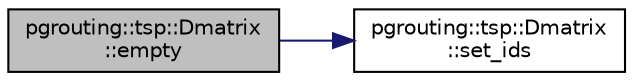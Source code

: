digraph "pgrouting::tsp::Dmatrix::empty"
{
  edge [fontname="Helvetica",fontsize="10",labelfontname="Helvetica",labelfontsize="10"];
  node [fontname="Helvetica",fontsize="10",shape=record];
  rankdir="LR";
  Node23 [label="pgrouting::tsp::Dmatrix\l::empty",height=0.2,width=0.4,color="black", fillcolor="grey75", style="filled", fontcolor="black"];
  Node23 -> Node24 [color="midnightblue",fontsize="10",style="solid",fontname="Helvetica"];
  Node24 [label="pgrouting::tsp::Dmatrix\l::set_ids",height=0.2,width=0.4,color="black", fillcolor="white", style="filled",URL="$classpgrouting_1_1tsp_1_1Dmatrix.html#a7f5f415372021300072d1c85a63e1239"];
}
